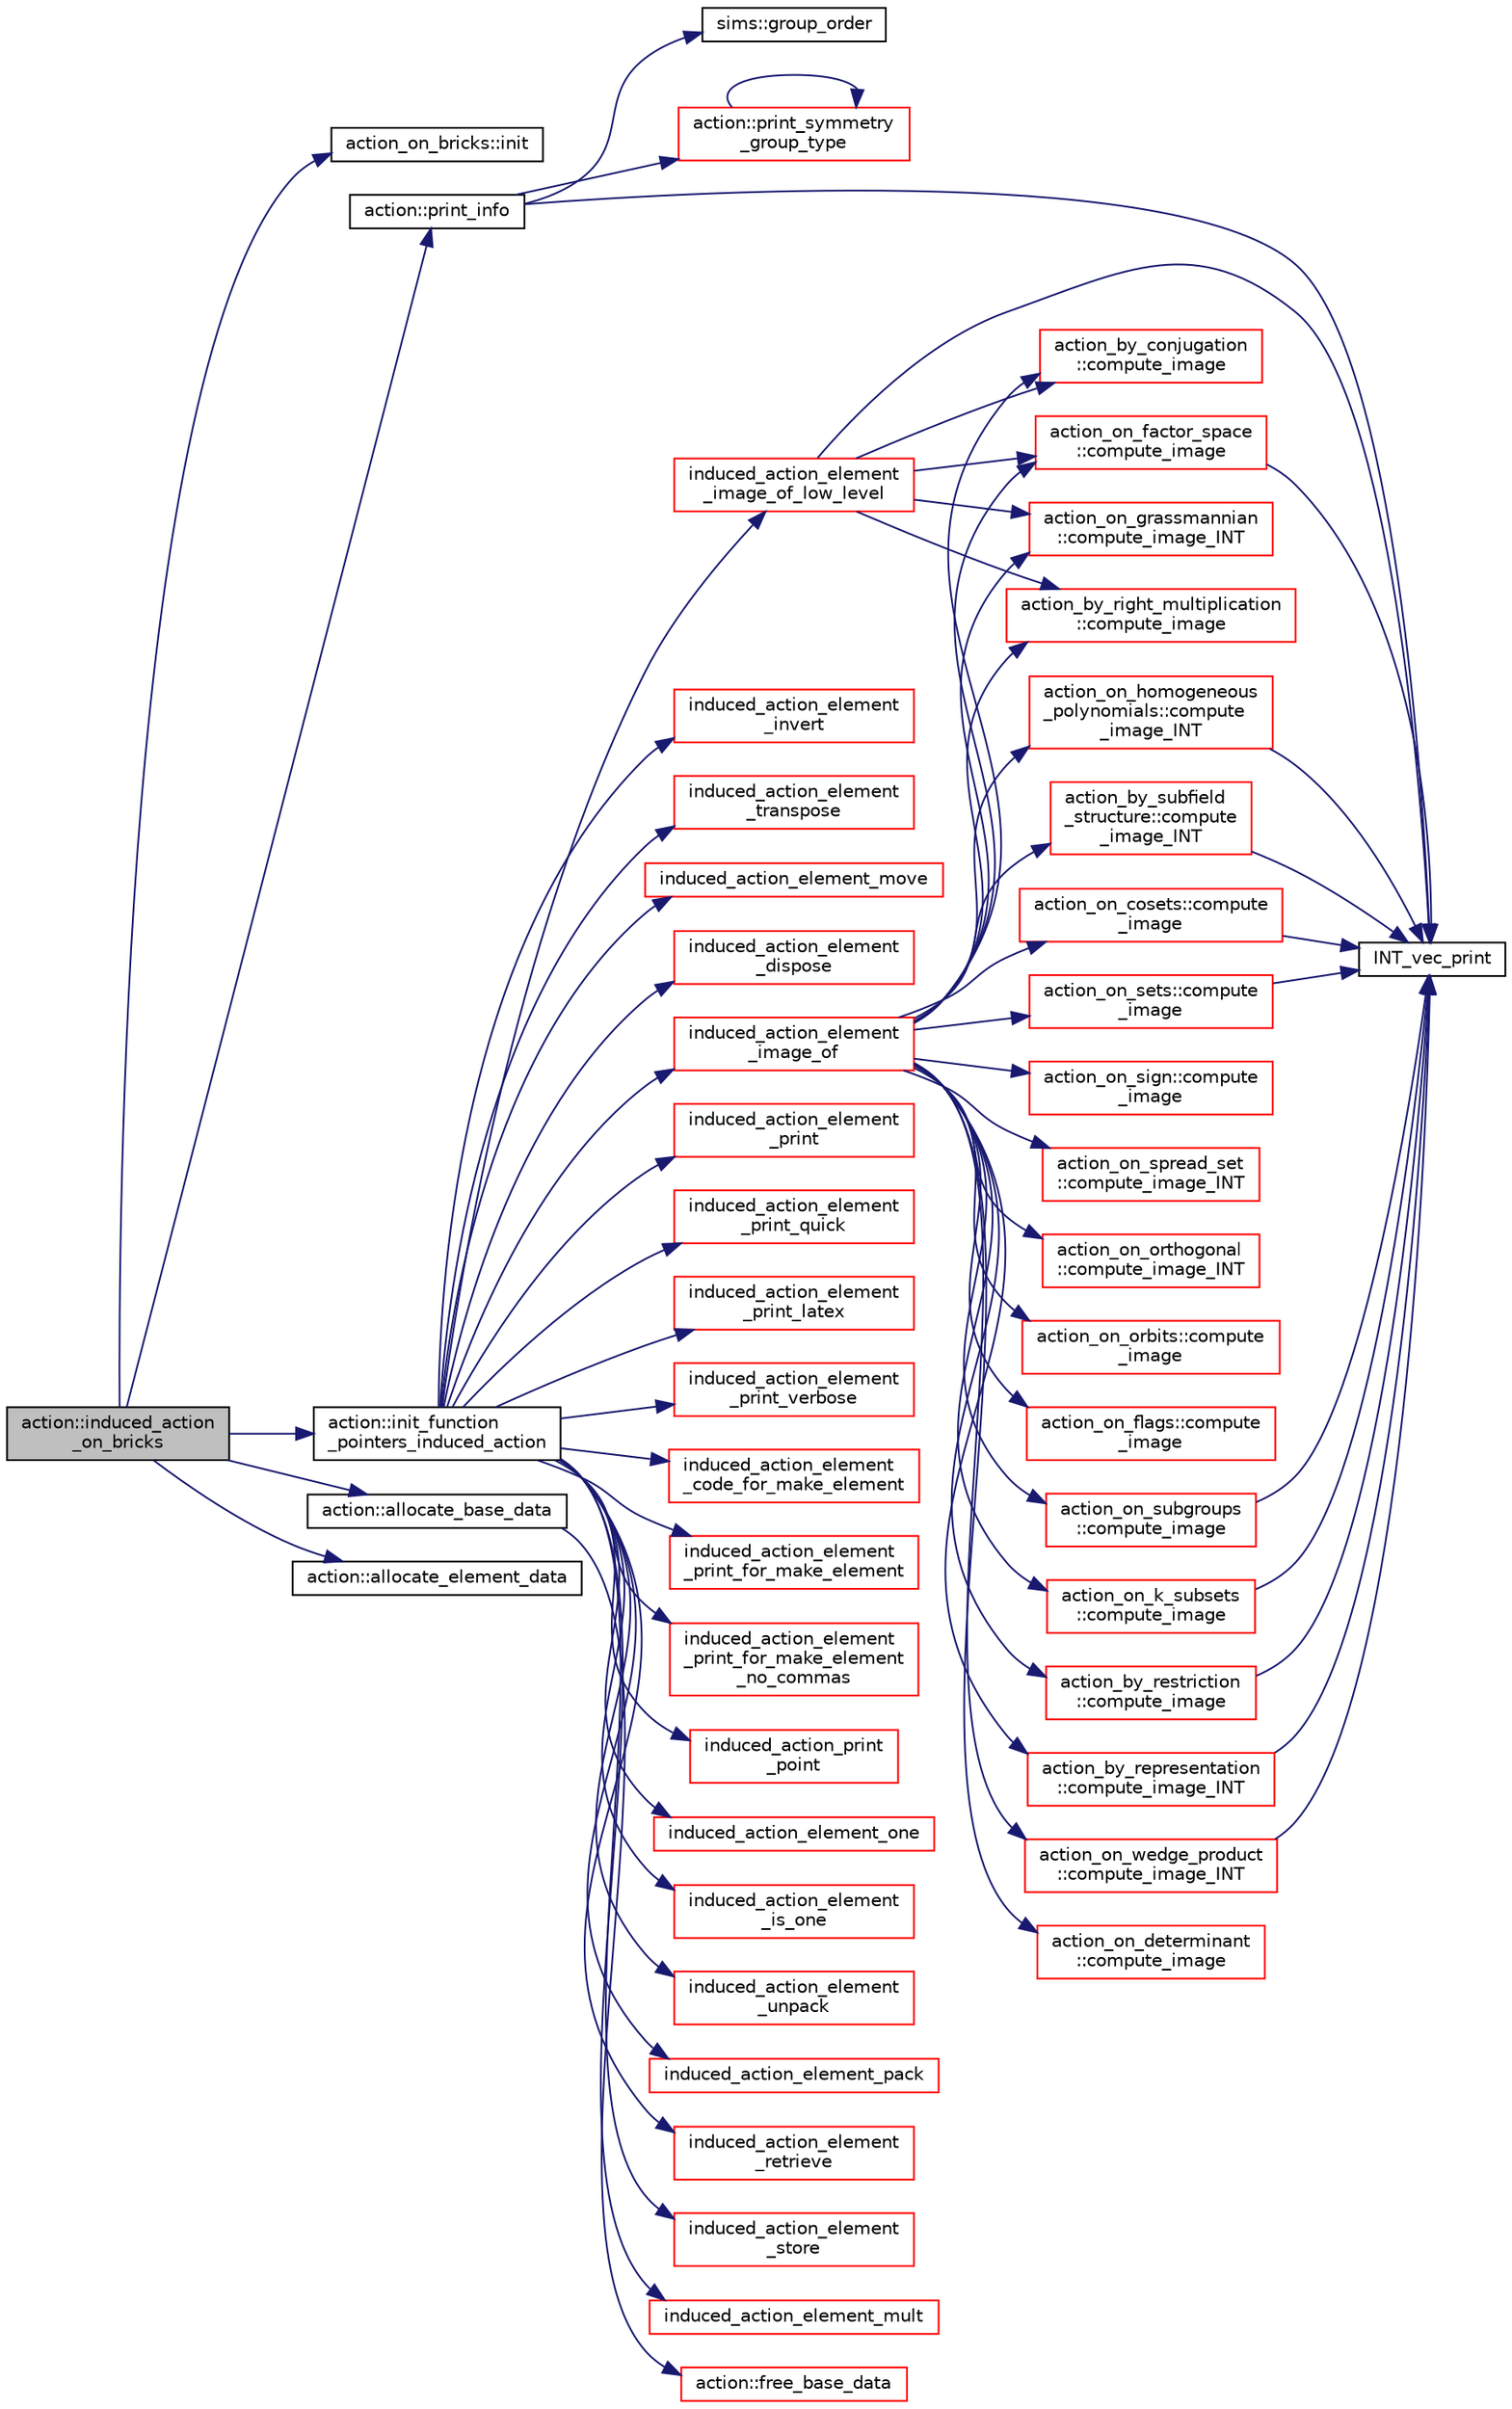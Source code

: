 digraph "action::induced_action_on_bricks"
{
  edge [fontname="Helvetica",fontsize="10",labelfontname="Helvetica",labelfontsize="10"];
  node [fontname="Helvetica",fontsize="10",shape=record];
  rankdir="LR";
  Node16060 [label="action::induced_action\l_on_bricks",height=0.2,width=0.4,color="black", fillcolor="grey75", style="filled", fontcolor="black"];
  Node16060 -> Node16061 [color="midnightblue",fontsize="10",style="solid",fontname="Helvetica"];
  Node16061 [label="action_on_bricks::init",height=0.2,width=0.4,color="black", fillcolor="white", style="filled",URL="$de/d56/classaction__on__bricks.html#ab45251c55c3cfb3b2f191507352d475b"];
  Node16060 -> Node16062 [color="midnightblue",fontsize="10",style="solid",fontname="Helvetica"];
  Node16062 [label="action::init_function\l_pointers_induced_action",height=0.2,width=0.4,color="black", fillcolor="white", style="filled",URL="$d2/d86/classaction.html#a3b9287d084b24f7a3b9532a7589c58de"];
  Node16062 -> Node16063 [color="midnightblue",fontsize="10",style="solid",fontname="Helvetica"];
  Node16063 [label="induced_action_element\l_image_of",height=0.2,width=0.4,color="red", fillcolor="white", style="filled",URL="$dc/dd4/group__actions_8h.html#a821850d6c3988dd122de0489cd36f0f0"];
  Node16063 -> Node16064 [color="midnightblue",fontsize="10",style="solid",fontname="Helvetica"];
  Node16064 [label="action_by_right_multiplication\l::compute_image",height=0.2,width=0.4,color="red", fillcolor="white", style="filled",URL="$d5/daa/classaction__by__right__multiplication.html#a5407ada4c7d5a1775144fbaadbb8be8e"];
  Node16063 -> Node16091 [color="midnightblue",fontsize="10",style="solid",fontname="Helvetica"];
  Node16091 [label="action_by_restriction\l::compute_image",height=0.2,width=0.4,color="red", fillcolor="white", style="filled",URL="$d1/d7e/classaction__by__restriction.html#a2d669c0f0b3905fb5effc983c9fbb0cc"];
  Node16091 -> Node16067 [color="midnightblue",fontsize="10",style="solid",fontname="Helvetica"];
  Node16067 [label="INT_vec_print",height=0.2,width=0.4,color="black", fillcolor="white", style="filled",URL="$df/dbf/sajeeb_8_c.html#a79a5901af0b47dd0d694109543c027fe"];
  Node16063 -> Node16093 [color="midnightblue",fontsize="10",style="solid",fontname="Helvetica"];
  Node16093 [label="action_by_conjugation\l::compute_image",height=0.2,width=0.4,color="red", fillcolor="white", style="filled",URL="$d3/dda/classaction__by__conjugation.html#acd62853354e392089a10381a4f7c5ac6"];
  Node16063 -> Node16094 [color="midnightblue",fontsize="10",style="solid",fontname="Helvetica"];
  Node16094 [label="action_by_representation\l::compute_image_INT",height=0.2,width=0.4,color="red", fillcolor="white", style="filled",URL="$d1/d9d/classaction__by__representation.html#a8c6b43be13f3fa61c51d3c5f2a3411d4"];
  Node16094 -> Node16067 [color="midnightblue",fontsize="10",style="solid",fontname="Helvetica"];
  Node16063 -> Node16107 [color="midnightblue",fontsize="10",style="solid",fontname="Helvetica"];
  Node16107 [label="action_on_determinant\l::compute_image",height=0.2,width=0.4,color="red", fillcolor="white", style="filled",URL="$d4/d32/classaction__on__determinant.html#afc50562cf0aa95e81eb0062749dc3940"];
  Node16063 -> Node16124 [color="midnightblue",fontsize="10",style="solid",fontname="Helvetica"];
  Node16124 [label="action_on_sign::compute\l_image",height=0.2,width=0.4,color="red", fillcolor="white", style="filled",URL="$da/d06/classaction__on__sign.html#a50a03ddd12e5619d59aee3de0fb5930e"];
  Node16063 -> Node16125 [color="midnightblue",fontsize="10",style="solid",fontname="Helvetica"];
  Node16125 [label="action_on_grassmannian\l::compute_image_INT",height=0.2,width=0.4,color="red", fillcolor="white", style="filled",URL="$d9/ddf/classaction__on__grassmannian.html#a5379b51e0c1a96eaa1e087a8228604ca"];
  Node16063 -> Node16140 [color="midnightblue",fontsize="10",style="solid",fontname="Helvetica"];
  Node16140 [label="action_on_spread_set\l::compute_image_INT",height=0.2,width=0.4,color="red", fillcolor="white", style="filled",URL="$d2/d7a/classaction__on__spread__set.html#a424ae719c98b5d99978e60f8f2d65437"];
  Node16063 -> Node16170 [color="midnightblue",fontsize="10",style="solid",fontname="Helvetica"];
  Node16170 [label="action_on_orthogonal\l::compute_image_INT",height=0.2,width=0.4,color="red", fillcolor="white", style="filled",URL="$dc/d87/classaction__on__orthogonal.html#a53cee5a150163f7614151b9cd1fc06f3"];
  Node16063 -> Node16354 [color="midnightblue",fontsize="10",style="solid",fontname="Helvetica"];
  Node16354 [label="action_on_wedge_product\l::compute_image_INT",height=0.2,width=0.4,color="red", fillcolor="white", style="filled",URL="$d0/deb/classaction__on__wedge__product.html#a54b13528f0219a5c1a87386725cc9548"];
  Node16354 -> Node16067 [color="midnightblue",fontsize="10",style="solid",fontname="Helvetica"];
  Node16063 -> Node16358 [color="midnightblue",fontsize="10",style="solid",fontname="Helvetica"];
  Node16358 [label="action_on_homogeneous\l_polynomials::compute\l_image_INT",height=0.2,width=0.4,color="red", fillcolor="white", style="filled",URL="$d5/dd4/classaction__on__homogeneous__polynomials.html#a84c216eed330590e9ede771b560869ac"];
  Node16358 -> Node16067 [color="midnightblue",fontsize="10",style="solid",fontname="Helvetica"];
  Node16063 -> Node16399 [color="midnightblue",fontsize="10",style="solid",fontname="Helvetica"];
  Node16399 [label="action_by_subfield\l_structure::compute\l_image_INT",height=0.2,width=0.4,color="red", fillcolor="white", style="filled",URL="$dd/d67/classaction__by__subfield__structure.html#a63b664e5bd11f8ab01329da6916ee1e9"];
  Node16399 -> Node16067 [color="midnightblue",fontsize="10",style="solid",fontname="Helvetica"];
  Node16063 -> Node16401 [color="midnightblue",fontsize="10",style="solid",fontname="Helvetica"];
  Node16401 [label="action_on_cosets::compute\l_image",height=0.2,width=0.4,color="red", fillcolor="white", style="filled",URL="$d3/d72/classaction__on__cosets.html#a6c64ec61d7a0443041ca04ec17791dbd"];
  Node16401 -> Node16067 [color="midnightblue",fontsize="10",style="solid",fontname="Helvetica"];
  Node16063 -> Node16404 [color="midnightblue",fontsize="10",style="solid",fontname="Helvetica"];
  Node16404 [label="action_on_factor_space\l::compute_image",height=0.2,width=0.4,color="red", fillcolor="white", style="filled",URL="$d5/d25/classaction__on__factor__space.html#a217d66e7c82945006dbe143ad9c681b2"];
  Node16404 -> Node16067 [color="midnightblue",fontsize="10",style="solid",fontname="Helvetica"];
  Node16063 -> Node16410 [color="midnightblue",fontsize="10",style="solid",fontname="Helvetica"];
  Node16410 [label="action_on_sets::compute\l_image",height=0.2,width=0.4,color="red", fillcolor="white", style="filled",URL="$da/d37/classaction__on__sets.html#a4e97b6c049755220ec5a2ef12397da01"];
  Node16410 -> Node16067 [color="midnightblue",fontsize="10",style="solid",fontname="Helvetica"];
  Node16063 -> Node16415 [color="midnightblue",fontsize="10",style="solid",fontname="Helvetica"];
  Node16415 [label="action_on_subgroups\l::compute_image",height=0.2,width=0.4,color="red", fillcolor="white", style="filled",URL="$d6/da4/classaction__on__subgroups.html#a8d225ed63ea7287aecc5171cb2a49092"];
  Node16415 -> Node16067 [color="midnightblue",fontsize="10",style="solid",fontname="Helvetica"];
  Node16063 -> Node16437 [color="midnightblue",fontsize="10",style="solid",fontname="Helvetica"];
  Node16437 [label="action_on_k_subsets\l::compute_image",height=0.2,width=0.4,color="red", fillcolor="white", style="filled",URL="$d3/d04/classaction__on__k__subsets.html#ac29797ac5bdc7845956370d76d4839b7"];
  Node16437 -> Node16067 [color="midnightblue",fontsize="10",style="solid",fontname="Helvetica"];
  Node16063 -> Node16440 [color="midnightblue",fontsize="10",style="solid",fontname="Helvetica"];
  Node16440 [label="action_on_orbits::compute\l_image",height=0.2,width=0.4,color="red", fillcolor="white", style="filled",URL="$da/d89/classaction__on__orbits.html#ae32159cdaf30612c7e47de4593b32342"];
  Node16063 -> Node16442 [color="midnightblue",fontsize="10",style="solid",fontname="Helvetica"];
  Node16442 [label="action_on_flags::compute\l_image",height=0.2,width=0.4,color="red", fillcolor="white", style="filled",URL="$dd/dc4/classaction__on__flags.html#a64570f1e5af9e1767802941da51cd6b5"];
  Node16062 -> Node16469 [color="midnightblue",fontsize="10",style="solid",fontname="Helvetica"];
  Node16469 [label="induced_action_element\l_image_of_low_level",height=0.2,width=0.4,color="red", fillcolor="white", style="filled",URL="$dc/dd4/group__actions_8h.html#aa4bc5f68829829d9a41223c260c658c5"];
  Node16469 -> Node16067 [color="midnightblue",fontsize="10",style="solid",fontname="Helvetica"];
  Node16469 -> Node16064 [color="midnightblue",fontsize="10",style="solid",fontname="Helvetica"];
  Node16469 -> Node16093 [color="midnightblue",fontsize="10",style="solid",fontname="Helvetica"];
  Node16469 -> Node16125 [color="midnightblue",fontsize="10",style="solid",fontname="Helvetica"];
  Node16469 -> Node16404 [color="midnightblue",fontsize="10",style="solid",fontname="Helvetica"];
  Node16062 -> Node16471 [color="midnightblue",fontsize="10",style="solid",fontname="Helvetica"];
  Node16471 [label="induced_action_element_one",height=0.2,width=0.4,color="red", fillcolor="white", style="filled",URL="$dc/dd4/group__actions_8h.html#a11ad8abff8304e30e16403a1975a8aab"];
  Node16062 -> Node16473 [color="midnightblue",fontsize="10",style="solid",fontname="Helvetica"];
  Node16473 [label="induced_action_element\l_is_one",height=0.2,width=0.4,color="red", fillcolor="white", style="filled",URL="$dc/dd4/group__actions_8h.html#aadb6a2b56e25c82dd455de09bb4bda82"];
  Node16062 -> Node16477 [color="midnightblue",fontsize="10",style="solid",fontname="Helvetica"];
  Node16477 [label="induced_action_element\l_unpack",height=0.2,width=0.4,color="red", fillcolor="white", style="filled",URL="$dc/dd4/group__actions_8h.html#a99c6ddc3d11eeccddf87ca23badd1890"];
  Node16062 -> Node16480 [color="midnightblue",fontsize="10",style="solid",fontname="Helvetica"];
  Node16480 [label="induced_action_element_pack",height=0.2,width=0.4,color="red", fillcolor="white", style="filled",URL="$dc/dd4/group__actions_8h.html#aa80cbe650affcff950137367a431715f"];
  Node16062 -> Node16483 [color="midnightblue",fontsize="10",style="solid",fontname="Helvetica"];
  Node16483 [label="induced_action_element\l_retrieve",height=0.2,width=0.4,color="red", fillcolor="white", style="filled",URL="$dc/dd4/group__actions_8h.html#a9e51f4ab67af75d0a12a3eb7f211a5b4"];
  Node16062 -> Node16489 [color="midnightblue",fontsize="10",style="solid",fontname="Helvetica"];
  Node16489 [label="induced_action_element\l_store",height=0.2,width=0.4,color="red", fillcolor="white", style="filled",URL="$dc/dd4/group__actions_8h.html#a23d42fb239ba7e886b1fb9fc96f1a3be"];
  Node16062 -> Node16496 [color="midnightblue",fontsize="10",style="solid",fontname="Helvetica"];
  Node16496 [label="induced_action_element_mult",height=0.2,width=0.4,color="red", fillcolor="white", style="filled",URL="$dc/dd4/group__actions_8h.html#a7b00701d128922145960b4c15307113c"];
  Node16062 -> Node16498 [color="midnightblue",fontsize="10",style="solid",fontname="Helvetica"];
  Node16498 [label="induced_action_element\l_invert",height=0.2,width=0.4,color="red", fillcolor="white", style="filled",URL="$dc/dd4/group__actions_8h.html#a9b7e3c76b30897cb2b62a974e063ce12"];
  Node16062 -> Node16500 [color="midnightblue",fontsize="10",style="solid",fontname="Helvetica"];
  Node16500 [label="induced_action_element\l_transpose",height=0.2,width=0.4,color="red", fillcolor="white", style="filled",URL="$dc/dd4/group__actions_8h.html#ad1379970ade84fe3a44f26f5ec500db4"];
  Node16062 -> Node16503 [color="midnightblue",fontsize="10",style="solid",fontname="Helvetica"];
  Node16503 [label="induced_action_element_move",height=0.2,width=0.4,color="red", fillcolor="white", style="filled",URL="$dc/dd4/group__actions_8h.html#a7b319593ee737d9c1ab5bc6223377541"];
  Node16062 -> Node16505 [color="midnightblue",fontsize="10",style="solid",fontname="Helvetica"];
  Node16505 [label="induced_action_element\l_dispose",height=0.2,width=0.4,color="red", fillcolor="white", style="filled",URL="$dc/dd4/group__actions_8h.html#a5bf4e1daf5b0e799af9e065ab8046f99"];
  Node16062 -> Node16507 [color="midnightblue",fontsize="10",style="solid",fontname="Helvetica"];
  Node16507 [label="induced_action_element\l_print",height=0.2,width=0.4,color="red", fillcolor="white", style="filled",URL="$dc/dd4/group__actions_8h.html#a670952bd230bf34b82f276deab684d23"];
  Node16062 -> Node16511 [color="midnightblue",fontsize="10",style="solid",fontname="Helvetica"];
  Node16511 [label="induced_action_element\l_print_quick",height=0.2,width=0.4,color="red", fillcolor="white", style="filled",URL="$dc/dd4/group__actions_8h.html#a91760d711eca781aa4dbee22a5fc0168"];
  Node16062 -> Node16512 [color="midnightblue",fontsize="10",style="solid",fontname="Helvetica"];
  Node16512 [label="induced_action_element\l_print_latex",height=0.2,width=0.4,color="red", fillcolor="white", style="filled",URL="$dc/dd4/group__actions_8h.html#a962508fbbbac127426c42fe5d0f147ab"];
  Node16062 -> Node16515 [color="midnightblue",fontsize="10",style="solid",fontname="Helvetica"];
  Node16515 [label="induced_action_element\l_print_verbose",height=0.2,width=0.4,color="red", fillcolor="white", style="filled",URL="$dc/dd4/group__actions_8h.html#a647a452eeefdaed4834375175fec37fc"];
  Node16062 -> Node16517 [color="midnightblue",fontsize="10",style="solid",fontname="Helvetica"];
  Node16517 [label="induced_action_element\l_code_for_make_element",height=0.2,width=0.4,color="red", fillcolor="white", style="filled",URL="$dc/dd4/group__actions_8h.html#af1c12dd980d376e72daaf9a383cebfdc"];
  Node16062 -> Node16519 [color="midnightblue",fontsize="10",style="solid",fontname="Helvetica"];
  Node16519 [label="induced_action_element\l_print_for_make_element",height=0.2,width=0.4,color="red", fillcolor="white", style="filled",URL="$dc/dd4/group__actions_8h.html#ad7e7ef951b164a7084837401e3dbc400"];
  Node16062 -> Node16521 [color="midnightblue",fontsize="10",style="solid",fontname="Helvetica"];
  Node16521 [label="induced_action_element\l_print_for_make_element\l_no_commas",height=0.2,width=0.4,color="red", fillcolor="white", style="filled",URL="$dc/dd4/group__actions_8h.html#ae151544128a85b12466172340404b955"];
  Node16062 -> Node16523 [color="midnightblue",fontsize="10",style="solid",fontname="Helvetica"];
  Node16523 [label="induced_action_print\l_point",height=0.2,width=0.4,color="red", fillcolor="white", style="filled",URL="$dc/dd4/group__actions_8h.html#af15373c64f9e8d33dd3c448d98cc2382"];
  Node16060 -> Node16525 [color="midnightblue",fontsize="10",style="solid",fontname="Helvetica"];
  Node16525 [label="action::allocate_base_data",height=0.2,width=0.4,color="black", fillcolor="white", style="filled",URL="$d2/d86/classaction.html#a345fa8dfbb60c8a100ab4dd80a966b1b"];
  Node16525 -> Node16526 [color="midnightblue",fontsize="10",style="solid",fontname="Helvetica"];
  Node16526 [label="action::free_base_data",height=0.2,width=0.4,color="red", fillcolor="white", style="filled",URL="$d2/d86/classaction.html#a27aa9e5940cc8e08da6727927d0798a8"];
  Node16060 -> Node16528 [color="midnightblue",fontsize="10",style="solid",fontname="Helvetica"];
  Node16528 [label="action::allocate_element_data",height=0.2,width=0.4,color="black", fillcolor="white", style="filled",URL="$d2/d86/classaction.html#adc5f98db8315bfd17fcd2fbb437d8f60"];
  Node16060 -> Node16529 [color="midnightblue",fontsize="10",style="solid",fontname="Helvetica"];
  Node16529 [label="action::print_info",height=0.2,width=0.4,color="black", fillcolor="white", style="filled",URL="$d2/d86/classaction.html#a6f89e493e5c5a32e5c3b8963d438ce86"];
  Node16529 -> Node16168 [color="midnightblue",fontsize="10",style="solid",fontname="Helvetica"];
  Node16168 [label="action::print_symmetry\l_group_type",height=0.2,width=0.4,color="red", fillcolor="white", style="filled",URL="$d2/d86/classaction.html#aed811766c7e64fe2c853df8b0b67aa6e"];
  Node16168 -> Node16168 [color="midnightblue",fontsize="10",style="solid",fontname="Helvetica"];
  Node16529 -> Node16067 [color="midnightblue",fontsize="10",style="solid",fontname="Helvetica"];
  Node16529 -> Node16530 [color="midnightblue",fontsize="10",style="solid",fontname="Helvetica"];
  Node16530 [label="sims::group_order",height=0.2,width=0.4,color="black", fillcolor="white", style="filled",URL="$d9/df3/classsims.html#aa442445175656570fa35febbe790efad"];
}
